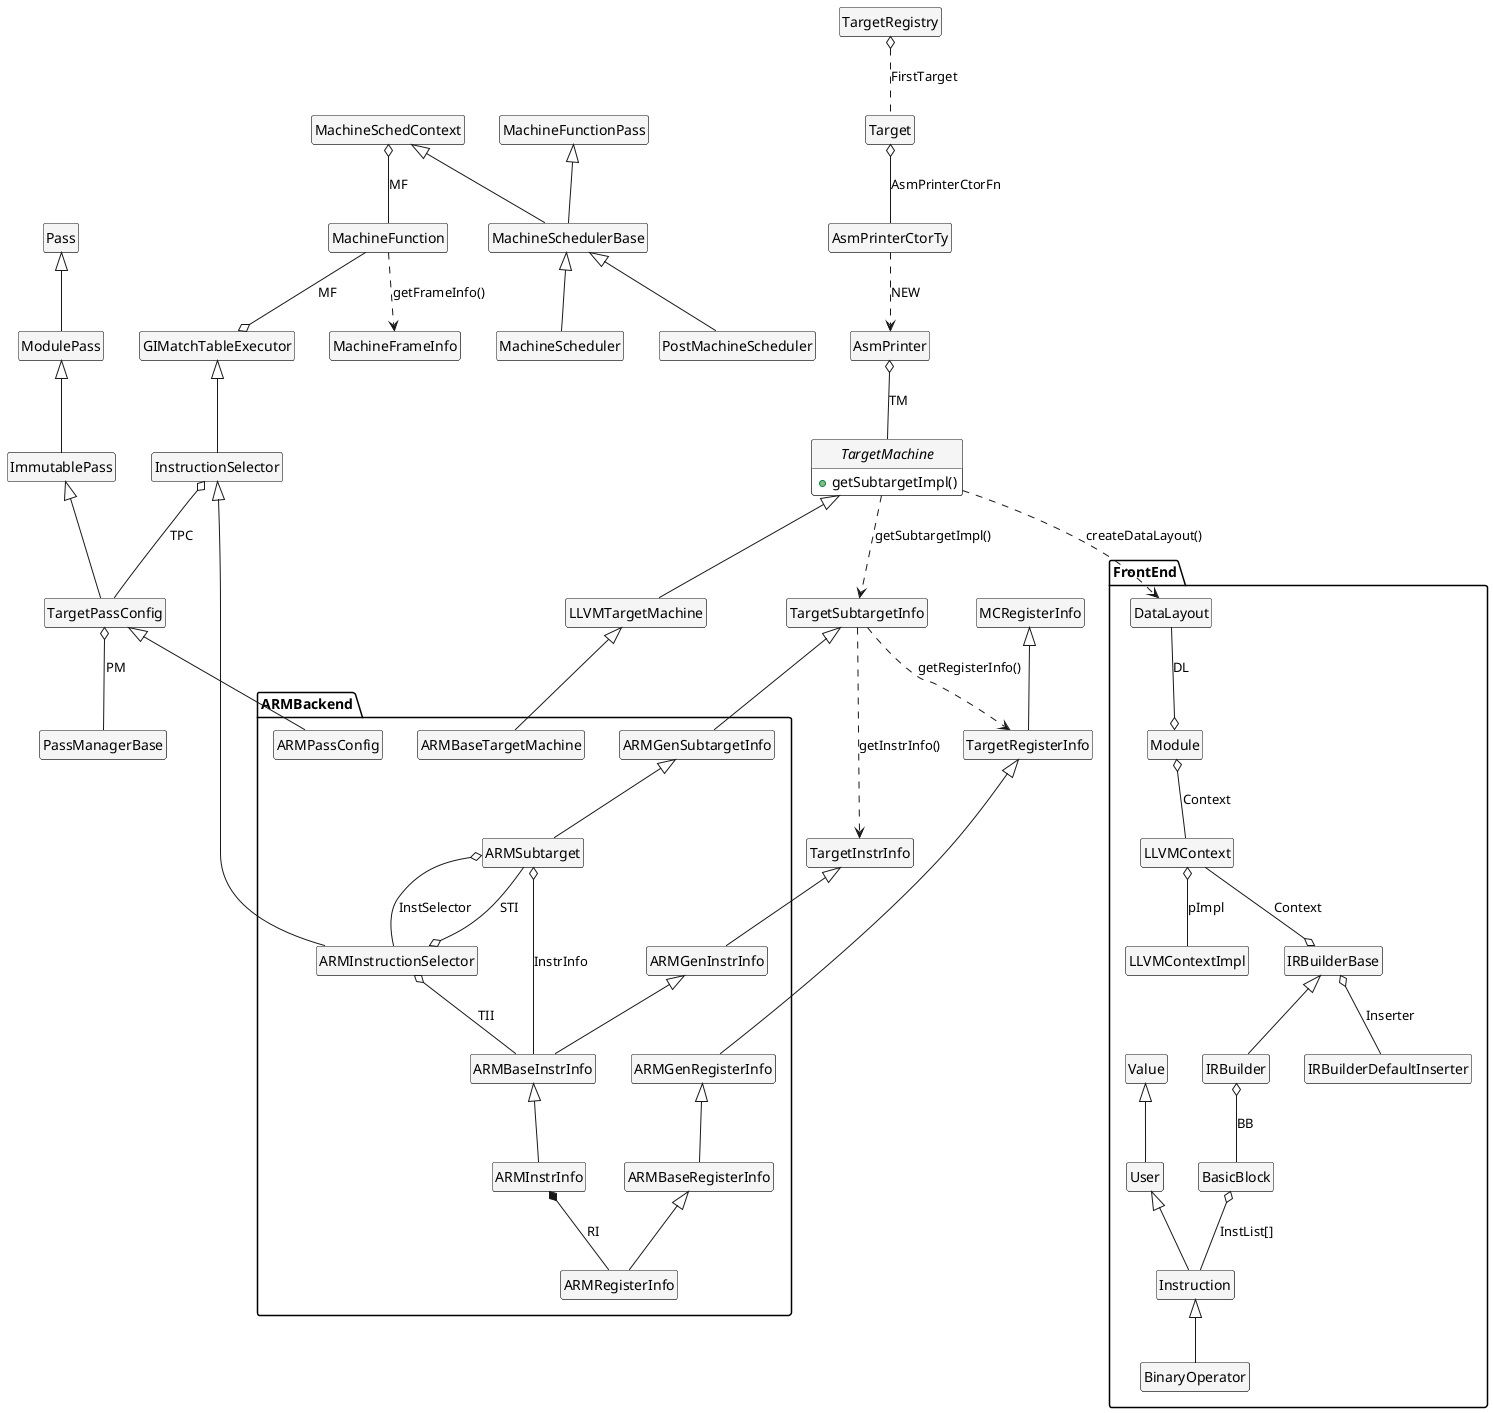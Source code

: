 @startuml LLVM_Backend
 
hide circle
hide empty members

skinparam {
    ClassBackgroundColor transparent
    ClassHeaderBackgroundColor whitesmoke
    ClassStereotypeFontColor transparent
    ' linetype ortho
}

package ARMBackend {
    class ARMGenInstrInfo
    class ARMGenRegisterInfo
    class ARMGenSubtargetInfo
    class ARMInstrInfo
    class ARMRegisterInfo
    class ARMBaseInstrInfo
    class ARMBaseRegisterInfo
    class ARMSubtarget
    class ARMInstructionSelector
    class ARMBaseTargetMachine
    class ARMPassConfig
}

package FrontEnd {
    class DataLayout
    class Module
    class LLVMContext
    class LLVMContextImpl
    class IRBuilder
    class IRBuilderBase
    class BasicBlock
    class Instruction
    class Value
    class User
    class IRBuilderDefaultInserter
    class BinaryOperator
}

interface TargetMachine {
    +getSubtargetImpl()
}

TargetMachine <|-- LLVMTargetMachine
LLVMTargetMachine <|-- ARMBaseTargetMachine
ARMGenSubtargetInfo <|-- ARMSubtarget

Pass <|-- ModulePass
ModulePass <|-- ImmutablePass
ImmutablePass <|-- TargetPassConfig
TargetPassConfig <|-- ARMPassConfig
TargetPassConfig o-- PassManagerBase:PM

MachineSchedContext o-- MachineFunction:MF
' ARMBaseTargetMachine ..> ARMSubtarget:getSubtargetImpl()
' ARMSubtarget o-- ARMBaseTargetMachine:TM
ARMSubtarget o-- ARMBaseInstrInfo:InstrInfo
ARMGenInstrInfo <|-- ARMBaseInstrInfo
InstructionSelector <|-- ARMInstructionSelector
ARMInstructionSelector o-- ARMBaseInstrInfo:TII
ARMInstructionSelector o-- ARMSubtarget:STI
ARMSubtarget o-- ARMInstructionSelector:InstSelector
ARMBaseInstrInfo <|-- ARMInstrInfo

ARMGenRegisterInfo <|-- ARMBaseRegisterInfo
ARMBaseRegisterInfo <|-- ARMRegisterInfo
ARMInstrInfo *-- ARMRegisterInfo:RI

MCRegisterInfo <|-- TargetRegisterInfo
TargetRegisterInfo <|-- ARMGenRegisterInfo

TargetInstrInfo <|-- ARMGenInstrInfo
TargetSubtargetInfo <|-- ARMGenSubtargetInfo

InstructionSelector o-- TargetPassConfig:TPC
GIMatchTableExecutor <|-- InstructionSelector
MachineFunction --o GIMatchTableExecutor:MF

TargetMachine ..> TargetSubtargetInfo:getSubtargetImpl()
TargetSubtargetInfo ..> TargetInstrInfo:getInstrInfo()
MachineFunction ..> MachineFrameInfo:getFrameInfo()
TargetSubtargetInfo ..> TargetRegisterInfo:getRegisterInfo()

TargetRegistry o.. Target:FirstTarget
Target o-- AsmPrinterCtorTy:AsmPrinterCtorFn
AsmPrinterCtorTy ..> AsmPrinter:NEW
AsmPrinter o-- TargetMachine:TM

Module o-- LLVMContext:Context
LLVMContext o-- LLVMContextImpl:pImpl
IRBuilderBase <|-- IRBuilder
LLVMContext --o IRBuilderBase:Context

Value <|-- User
User <|-- Instruction
Instruction <|-- BinaryOperator
IRBuilderBase o-- IRBuilderDefaultInserter:Inserter
IRBuilder o-- BasicBlock:BB
BasicBlock o-- Instruction:InstList[]

TargetMachine ..> DataLayout:createDataLayout()
DataLayout --o Module:DL

MachineSchedContext <|-- MachineSchedulerBase
MachineFunctionPass <|-- MachineSchedulerBase
MachineSchedulerBase <|-- MachineScheduler
MachineSchedulerBase <|-- PostMachineScheduler


@enduml